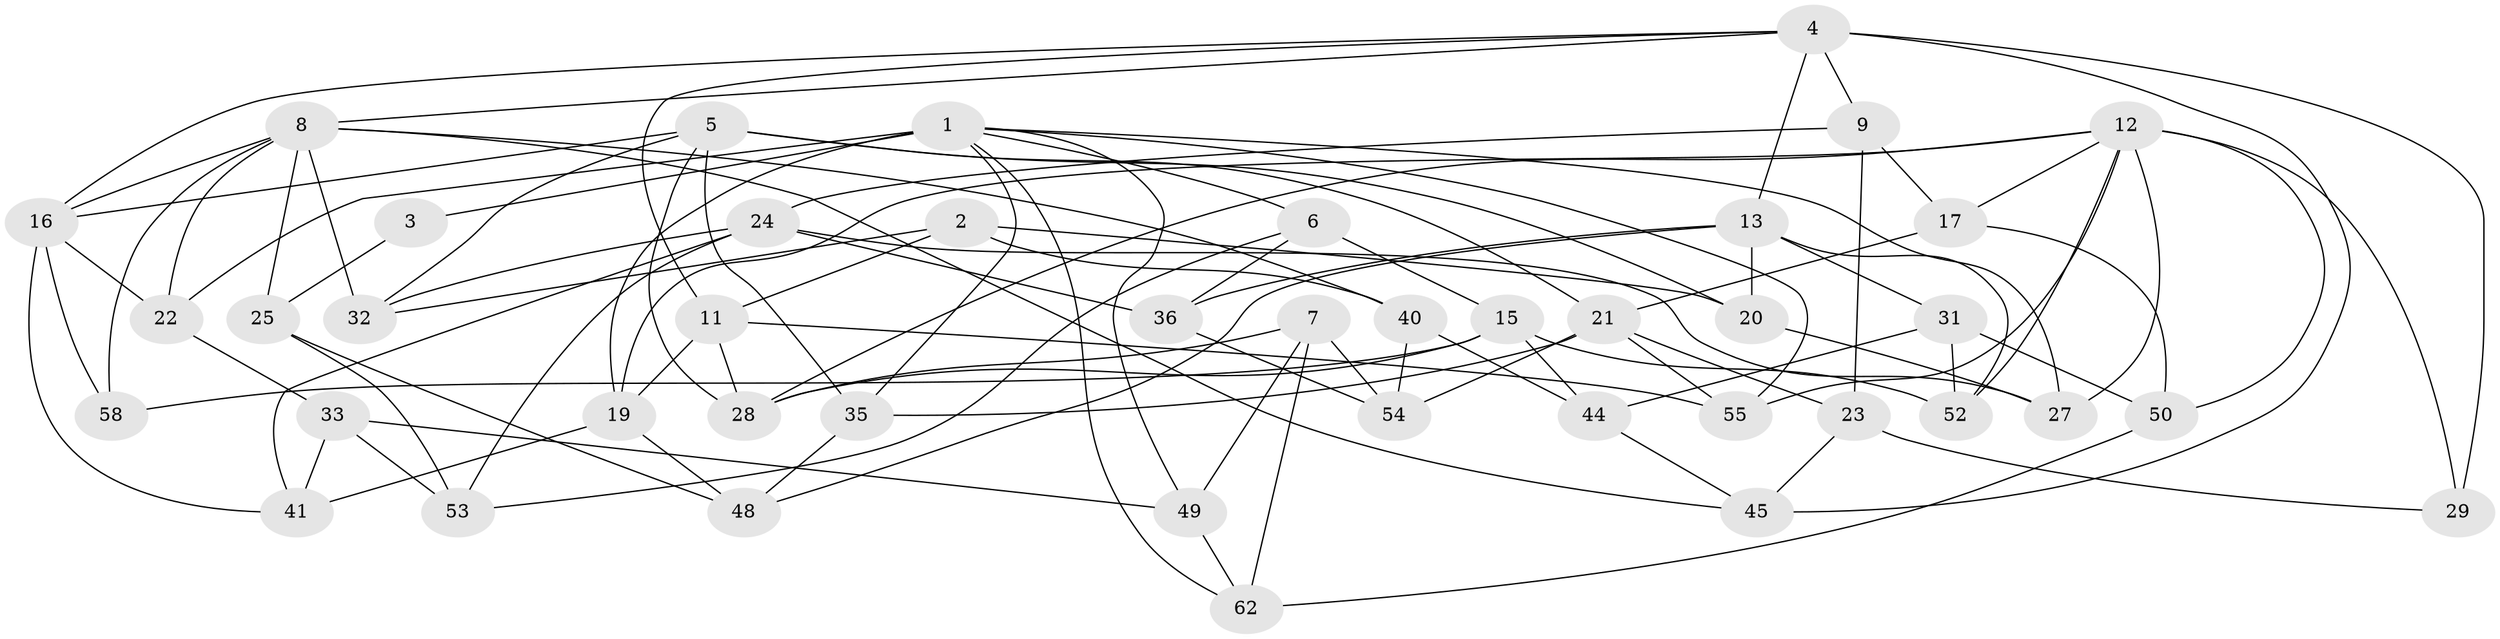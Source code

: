 // original degree distribution, {4: 1.0}
// Generated by graph-tools (version 1.1) at 2025/20/03/04/25 18:20:36]
// undirected, 43 vertices, 99 edges
graph export_dot {
graph [start="1"]
  node [color=gray90,style=filled];
  1 [super="+10"];
  2;
  3;
  4 [super="+14"];
  5 [super="+30"];
  6;
  7;
  8 [super="+18+46"];
  9;
  11 [super="+56"];
  12 [super="+34"];
  13 [super="+59"];
  15 [super="+26"];
  16 [super="+47"];
  17;
  19 [super="+61"];
  20;
  21 [super="+37"];
  22;
  23;
  24 [super="+39"];
  25;
  27;
  28 [super="+42"];
  29;
  31;
  32;
  33;
  35;
  36;
  40;
  41;
  44;
  45;
  48;
  49;
  50;
  52;
  53;
  54;
  55;
  58;
  62;
  1 -- 19 [weight=2];
  1 -- 35;
  1 -- 22;
  1 -- 3 [weight=3];
  1 -- 6;
  1 -- 49;
  1 -- 55;
  1 -- 27;
  1 -- 62;
  2 -- 20;
  2 -- 40;
  2 -- 11;
  2 -- 32;
  3 -- 25;
  4 -- 13;
  4 -- 16;
  4 -- 29 [weight=2];
  4 -- 8;
  4 -- 9;
  4 -- 45;
  4 -- 11;
  5 -- 20;
  5 -- 32;
  5 -- 16;
  5 -- 21;
  5 -- 35;
  5 -- 28;
  6 -- 53;
  6 -- 36;
  6 -- 15;
  7 -- 62;
  7 -- 49;
  7 -- 54;
  7 -- 28;
  8 -- 25;
  8 -- 40;
  8 -- 58;
  8 -- 16;
  8 -- 32;
  8 -- 45;
  8 -- 22;
  9 -- 17;
  9 -- 23;
  9 -- 24;
  11 -- 28 [weight=2];
  11 -- 19;
  11 -- 55;
  12 -- 28;
  12 -- 50;
  12 -- 19;
  12 -- 17;
  12 -- 52;
  12 -- 55;
  12 -- 27;
  12 -- 29;
  13 -- 31;
  13 -- 36;
  13 -- 20;
  13 -- 48;
  13 -- 52;
  15 -- 58 [weight=2];
  15 -- 52;
  15 -- 44;
  15 -- 28;
  16 -- 22;
  16 -- 41;
  16 -- 58;
  17 -- 21;
  17 -- 50;
  19 -- 48;
  19 -- 41;
  20 -- 27;
  21 -- 54;
  21 -- 55;
  21 -- 35;
  21 -- 23;
  22 -- 33;
  23 -- 45;
  23 -- 29;
  24 -- 27;
  24 -- 41;
  24 -- 36;
  24 -- 32;
  24 -- 53;
  25 -- 53;
  25 -- 48;
  31 -- 44;
  31 -- 50;
  31 -- 52;
  33 -- 53;
  33 -- 49;
  33 -- 41;
  35 -- 48;
  36 -- 54;
  40 -- 54;
  40 -- 44;
  44 -- 45;
  49 -- 62;
  50 -- 62;
}
